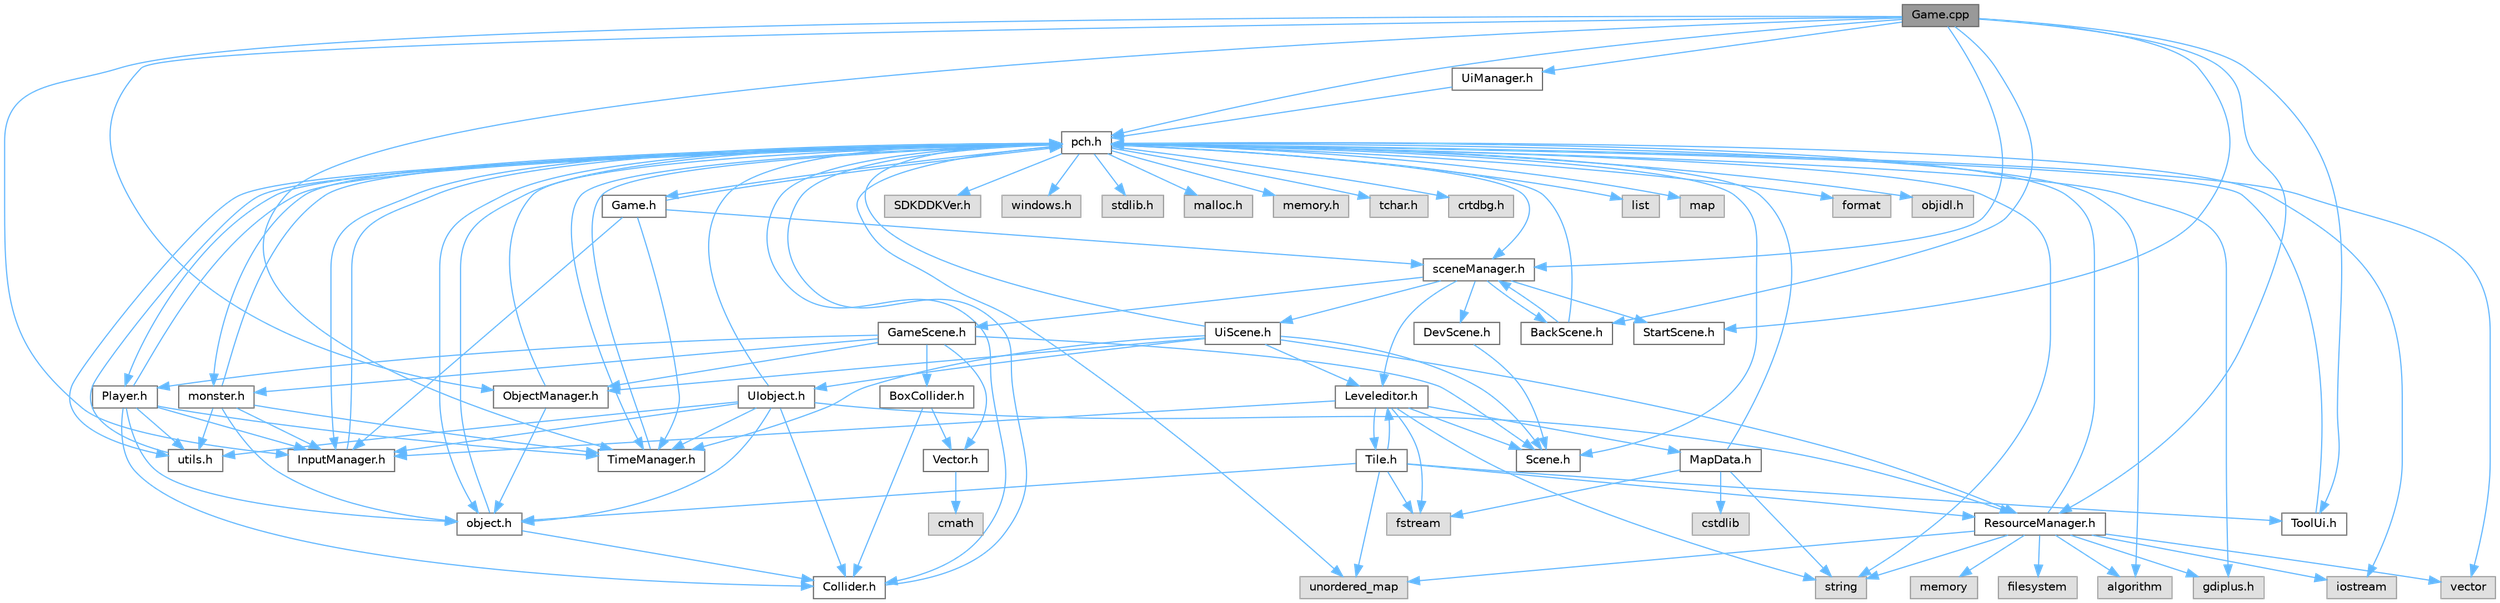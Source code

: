 digraph "Game.cpp"
{
 // LATEX_PDF_SIZE
  bgcolor="transparent";
  edge [fontname=Helvetica,fontsize=10,labelfontname=Helvetica,labelfontsize=10];
  node [fontname=Helvetica,fontsize=10,shape=box,height=0.2,width=0.4];
  Node1 [id="Node000001",label="Game.cpp",height=0.2,width=0.4,color="gray40", fillcolor="grey60", style="filled", fontcolor="black",tooltip=" "];
  Node1 -> Node2 [id="edge1_Node000001_Node000002",color="steelblue1",style="solid",tooltip=" "];
  Node2 [id="Node000002",label="pch.h",height=0.2,width=0.4,color="grey40", fillcolor="white", style="filled",URL="$pch_8h.html",tooltip=" "];
  Node2 -> Node3 [id="edge2_Node000002_Node000003",color="steelblue1",style="solid",tooltip=" "];
  Node3 [id="Node000003",label="SDKDDKVer.h",height=0.2,width=0.4,color="grey60", fillcolor="#E0E0E0", style="filled",tooltip=" "];
  Node2 -> Node4 [id="edge3_Node000002_Node000004",color="steelblue1",style="solid",tooltip=" "];
  Node4 [id="Node000004",label="windows.h",height=0.2,width=0.4,color="grey60", fillcolor="#E0E0E0", style="filled",tooltip=" "];
  Node2 -> Node5 [id="edge4_Node000002_Node000005",color="steelblue1",style="solid",tooltip=" "];
  Node5 [id="Node000005",label="stdlib.h",height=0.2,width=0.4,color="grey60", fillcolor="#E0E0E0", style="filled",tooltip=" "];
  Node2 -> Node6 [id="edge5_Node000002_Node000006",color="steelblue1",style="solid",tooltip=" "];
  Node6 [id="Node000006",label="malloc.h",height=0.2,width=0.4,color="grey60", fillcolor="#E0E0E0", style="filled",tooltip=" "];
  Node2 -> Node7 [id="edge6_Node000002_Node000007",color="steelblue1",style="solid",tooltip=" "];
  Node7 [id="Node000007",label="memory.h",height=0.2,width=0.4,color="grey60", fillcolor="#E0E0E0", style="filled",tooltip=" "];
  Node2 -> Node8 [id="edge7_Node000002_Node000008",color="steelblue1",style="solid",tooltip=" "];
  Node8 [id="Node000008",label="tchar.h",height=0.2,width=0.4,color="grey60", fillcolor="#E0E0E0", style="filled",tooltip=" "];
  Node2 -> Node9 [id="edge8_Node000002_Node000009",color="steelblue1",style="solid",tooltip=" "];
  Node9 [id="Node000009",label="crtdbg.h",height=0.2,width=0.4,color="grey60", fillcolor="#E0E0E0", style="filled",tooltip=" "];
  Node2 -> Node10 [id="edge9_Node000002_Node000010",color="steelblue1",style="solid",tooltip=" "];
  Node10 [id="Node000010",label="iostream",height=0.2,width=0.4,color="grey60", fillcolor="#E0E0E0", style="filled",tooltip=" "];
  Node2 -> Node11 [id="edge10_Node000002_Node000011",color="steelblue1",style="solid",tooltip=" "];
  Node11 [id="Node000011",label="vector",height=0.2,width=0.4,color="grey60", fillcolor="#E0E0E0", style="filled",tooltip=" "];
  Node2 -> Node12 [id="edge11_Node000002_Node000012",color="steelblue1",style="solid",tooltip=" "];
  Node12 [id="Node000012",label="string",height=0.2,width=0.4,color="grey60", fillcolor="#E0E0E0", style="filled",tooltip=" "];
  Node2 -> Node13 [id="edge12_Node000002_Node000013",color="steelblue1",style="solid",tooltip=" "];
  Node13 [id="Node000013",label="list",height=0.2,width=0.4,color="grey60", fillcolor="#E0E0E0", style="filled",tooltip=" "];
  Node2 -> Node14 [id="edge13_Node000002_Node000014",color="steelblue1",style="solid",tooltip=" "];
  Node14 [id="Node000014",label="map",height=0.2,width=0.4,color="grey60", fillcolor="#E0E0E0", style="filled",tooltip=" "];
  Node2 -> Node15 [id="edge14_Node000002_Node000015",color="steelblue1",style="solid",tooltip=" "];
  Node15 [id="Node000015",label="unordered_map",height=0.2,width=0.4,color="grey60", fillcolor="#E0E0E0", style="filled",tooltip=" "];
  Node2 -> Node16 [id="edge15_Node000002_Node000016",color="steelblue1",style="solid",tooltip=" "];
  Node16 [id="Node000016",label="algorithm",height=0.2,width=0.4,color="grey60", fillcolor="#E0E0E0", style="filled",tooltip=" "];
  Node2 -> Node17 [id="edge16_Node000002_Node000017",color="steelblue1",style="solid",tooltip=" "];
  Node17 [id="Node000017",label="format",height=0.2,width=0.4,color="grey60", fillcolor="#E0E0E0", style="filled",tooltip=" "];
  Node2 -> Node18 [id="edge17_Node000002_Node000018",color="steelblue1",style="solid",tooltip=" "];
  Node18 [id="Node000018",label="objidl.h",height=0.2,width=0.4,color="grey60", fillcolor="#E0E0E0", style="filled",tooltip=" "];
  Node2 -> Node19 [id="edge18_Node000002_Node000019",color="steelblue1",style="solid",tooltip=" "];
  Node19 [id="Node000019",label="gdiplus.h",height=0.2,width=0.4,color="grey60", fillcolor="#E0E0E0", style="filled",tooltip=" "];
  Node2 -> Node20 [id="edge19_Node000002_Node000020",color="steelblue1",style="solid",tooltip=" "];
  Node20 [id="Node000020",label="sceneManager.h",height=0.2,width=0.4,color="grey40", fillcolor="white", style="filled",URL="$scene_manager_8h.html",tooltip=" "];
  Node20 -> Node21 [id="edge20_Node000020_Node000021",color="steelblue1",style="solid",tooltip=" "];
  Node21 [id="Node000021",label="DevScene.h",height=0.2,width=0.4,color="grey40", fillcolor="white", style="filled",URL="$_dev_scene_8h.html",tooltip=" "];
  Node21 -> Node22 [id="edge21_Node000021_Node000022",color="steelblue1",style="solid",tooltip=" "];
  Node22 [id="Node000022",label="Scene.h",height=0.2,width=0.4,color="grey40", fillcolor="white", style="filled",URL="$_scene_8h.html",tooltip=" "];
  Node20 -> Node23 [id="edge22_Node000020_Node000023",color="steelblue1",style="solid",tooltip=" "];
  Node23 [id="Node000023",label="GameScene.h",height=0.2,width=0.4,color="grey40", fillcolor="white", style="filled",URL="$_game_scene_8h.html",tooltip=" "];
  Node23 -> Node22 [id="edge23_Node000023_Node000022",color="steelblue1",style="solid",tooltip=" "];
  Node23 -> Node24 [id="edge24_Node000023_Node000024",color="steelblue1",style="solid",tooltip=" "];
  Node24 [id="Node000024",label="Vector.h",height=0.2,width=0.4,color="grey40", fillcolor="white", style="filled",URL="$_vector_8h.html",tooltip=" "];
  Node24 -> Node25 [id="edge25_Node000024_Node000025",color="steelblue1",style="solid",tooltip=" "];
  Node25 [id="Node000025",label="cmath",height=0.2,width=0.4,color="grey60", fillcolor="#E0E0E0", style="filled",tooltip=" "];
  Node23 -> Node26 [id="edge26_Node000023_Node000026",color="steelblue1",style="solid",tooltip=" "];
  Node26 [id="Node000026",label="ObjectManager.h",height=0.2,width=0.4,color="grey40", fillcolor="white", style="filled",URL="$_object_manager_8h.html",tooltip=" "];
  Node26 -> Node2 [id="edge27_Node000026_Node000002",color="steelblue1",style="solid",tooltip=" "];
  Node26 -> Node27 [id="edge28_Node000026_Node000027",color="steelblue1",style="solid",tooltip=" "];
  Node27 [id="Node000027",label="object.h",height=0.2,width=0.4,color="grey40", fillcolor="white", style="filled",URL="$object_8h.html",tooltip=" "];
  Node27 -> Node2 [id="edge29_Node000027_Node000002",color="steelblue1",style="solid",tooltip=" "];
  Node27 -> Node28 [id="edge30_Node000027_Node000028",color="steelblue1",style="solid",tooltip=" "];
  Node28 [id="Node000028",label="Collider.h",height=0.2,width=0.4,color="grey40", fillcolor="white", style="filled",URL="$_collider_8h.html",tooltip=" "];
  Node28 -> Node2 [id="edge31_Node000028_Node000002",color="steelblue1",style="solid",tooltip=" "];
  Node23 -> Node29 [id="edge32_Node000023_Node000029",color="steelblue1",style="solid",tooltip=" "];
  Node29 [id="Node000029",label="Player.h",height=0.2,width=0.4,color="grey40", fillcolor="white", style="filled",URL="$_player_8h.html",tooltip=" "];
  Node29 -> Node30 [id="edge33_Node000029_Node000030",color="steelblue1",style="solid",tooltip=" "];
  Node30 [id="Node000030",label="InputManager.h",height=0.2,width=0.4,color="grey40", fillcolor="white", style="filled",URL="$_input_manager_8h.html",tooltip=" "];
  Node30 -> Node2 [id="edge34_Node000030_Node000002",color="steelblue1",style="solid",tooltip=" "];
  Node29 -> Node31 [id="edge35_Node000029_Node000031",color="steelblue1",style="solid",tooltip=" "];
  Node31 [id="Node000031",label="TimeManager.h",height=0.2,width=0.4,color="grey40", fillcolor="white", style="filled",URL="$_time_manager_8h.html",tooltip=" "];
  Node31 -> Node2 [id="edge36_Node000031_Node000002",color="steelblue1",style="solid",tooltip=" "];
  Node29 -> Node27 [id="edge37_Node000029_Node000027",color="steelblue1",style="solid",tooltip=" "];
  Node29 -> Node32 [id="edge38_Node000029_Node000032",color="steelblue1",style="solid",tooltip=" "];
  Node32 [id="Node000032",label="utils.h",height=0.2,width=0.4,color="grey40", fillcolor="white", style="filled",URL="$utils_8h.html",tooltip=" "];
  Node32 -> Node2 [id="edge39_Node000032_Node000002",color="steelblue1",style="solid",tooltip=" "];
  Node29 -> Node28 [id="edge40_Node000029_Node000028",color="steelblue1",style="solid",tooltip=" "];
  Node29 -> Node2 [id="edge41_Node000029_Node000002",color="steelblue1",style="solid",tooltip=" "];
  Node23 -> Node33 [id="edge42_Node000023_Node000033",color="steelblue1",style="solid",tooltip=" "];
  Node33 [id="Node000033",label="monster.h",height=0.2,width=0.4,color="grey40", fillcolor="white", style="filled",URL="$monster_8h.html",tooltip=" "];
  Node33 -> Node2 [id="edge43_Node000033_Node000002",color="steelblue1",style="solid",tooltip=" "];
  Node33 -> Node30 [id="edge44_Node000033_Node000030",color="steelblue1",style="solid",tooltip=" "];
  Node33 -> Node31 [id="edge45_Node000033_Node000031",color="steelblue1",style="solid",tooltip=" "];
  Node33 -> Node27 [id="edge46_Node000033_Node000027",color="steelblue1",style="solid",tooltip=" "];
  Node33 -> Node32 [id="edge47_Node000033_Node000032",color="steelblue1",style="solid",tooltip=" "];
  Node23 -> Node34 [id="edge48_Node000023_Node000034",color="steelblue1",style="solid",tooltip=" "];
  Node34 [id="Node000034",label="BoxCollider.h",height=0.2,width=0.4,color="grey40", fillcolor="white", style="filled",URL="$_box_collider_8h.html",tooltip=" "];
  Node34 -> Node28 [id="edge49_Node000034_Node000028",color="steelblue1",style="solid",tooltip=" "];
  Node34 -> Node24 [id="edge50_Node000034_Node000024",color="steelblue1",style="solid",tooltip=" "];
  Node20 -> Node35 [id="edge51_Node000020_Node000035",color="steelblue1",style="solid",tooltip=" "];
  Node35 [id="Node000035",label="Leveleditor.h",height=0.2,width=0.4,color="grey40", fillcolor="white", style="filled",URL="$_leveleditor_8h.html",tooltip=" "];
  Node35 -> Node22 [id="edge52_Node000035_Node000022",color="steelblue1",style="solid",tooltip=" "];
  Node35 -> Node30 [id="edge53_Node000035_Node000030",color="steelblue1",style="solid",tooltip=" "];
  Node35 -> Node36 [id="edge54_Node000035_Node000036",color="steelblue1",style="solid",tooltip=" "];
  Node36 [id="Node000036",label="MapData.h",height=0.2,width=0.4,color="grey40", fillcolor="white", style="filled",URL="$_map_data_8h.html",tooltip=" "];
  Node36 -> Node2 [id="edge55_Node000036_Node000002",color="steelblue1",style="solid",tooltip=" "];
  Node36 -> Node12 [id="edge56_Node000036_Node000012",color="steelblue1",style="solid",tooltip=" "];
  Node36 -> Node37 [id="edge57_Node000036_Node000037",color="steelblue1",style="solid",tooltip=" "];
  Node37 [id="Node000037",label="fstream",height=0.2,width=0.4,color="grey60", fillcolor="#E0E0E0", style="filled",tooltip=" "];
  Node36 -> Node38 [id="edge58_Node000036_Node000038",color="steelblue1",style="solid",tooltip=" "];
  Node38 [id="Node000038",label="cstdlib",height=0.2,width=0.4,color="grey60", fillcolor="#E0E0E0", style="filled",tooltip=" "];
  Node35 -> Node39 [id="edge59_Node000035_Node000039",color="steelblue1",style="solid",tooltip=" "];
  Node39 [id="Node000039",label="Tile.h",height=0.2,width=0.4,color="grey40", fillcolor="white", style="filled",URL="$_tile_8h.html",tooltip=" "];
  Node39 -> Node27 [id="edge60_Node000039_Node000027",color="steelblue1",style="solid",tooltip=" "];
  Node39 -> Node35 [id="edge61_Node000039_Node000035",color="steelblue1",style="solid",tooltip=" "];
  Node39 -> Node37 [id="edge62_Node000039_Node000037",color="steelblue1",style="solid",tooltip=" "];
  Node39 -> Node40 [id="edge63_Node000039_Node000040",color="steelblue1",style="solid",tooltip=" "];
  Node40 [id="Node000040",label="ResourceManager.h",height=0.2,width=0.4,color="grey40", fillcolor="white", style="filled",URL="$_resource_manager_8h.html",tooltip=" "];
  Node40 -> Node2 [id="edge64_Node000040_Node000002",color="steelblue1",style="solid",tooltip=" "];
  Node40 -> Node41 [id="edge65_Node000040_Node000041",color="steelblue1",style="solid",tooltip=" "];
  Node41 [id="Node000041",label="filesystem",height=0.2,width=0.4,color="grey60", fillcolor="#E0E0E0", style="filled",tooltip=" "];
  Node40 -> Node19 [id="edge66_Node000040_Node000019",color="steelblue1",style="solid",tooltip=" "];
  Node40 -> Node15 [id="edge67_Node000040_Node000015",color="steelblue1",style="solid",tooltip=" "];
  Node40 -> Node11 [id="edge68_Node000040_Node000011",color="steelblue1",style="solid",tooltip=" "];
  Node40 -> Node12 [id="edge69_Node000040_Node000012",color="steelblue1",style="solid",tooltip=" "];
  Node40 -> Node10 [id="edge70_Node000040_Node000010",color="steelblue1",style="solid",tooltip=" "];
  Node40 -> Node16 [id="edge71_Node000040_Node000016",color="steelblue1",style="solid",tooltip=" "];
  Node40 -> Node42 [id="edge72_Node000040_Node000042",color="steelblue1",style="solid",tooltip=" "];
  Node42 [id="Node000042",label="memory",height=0.2,width=0.4,color="grey60", fillcolor="#E0E0E0", style="filled",tooltip=" "];
  Node39 -> Node43 [id="edge73_Node000039_Node000043",color="steelblue1",style="solid",tooltip=" "];
  Node43 [id="Node000043",label="ToolUi.h",height=0.2,width=0.4,color="grey40", fillcolor="white", style="filled",URL="$_tool_ui_8h.html",tooltip=" "];
  Node43 -> Node2 [id="edge74_Node000043_Node000002",color="steelblue1",style="solid",tooltip=" "];
  Node39 -> Node15 [id="edge75_Node000039_Node000015",color="steelblue1",style="solid",tooltip=" "];
  Node35 -> Node12 [id="edge76_Node000035_Node000012",color="steelblue1",style="solid",tooltip=" "];
  Node35 -> Node37 [id="edge77_Node000035_Node000037",color="steelblue1",style="solid",tooltip=" "];
  Node20 -> Node44 [id="edge78_Node000020_Node000044",color="steelblue1",style="solid",tooltip=" "];
  Node44 [id="Node000044",label="StartScene.h",height=0.2,width=0.4,color="grey40", fillcolor="white", style="filled",URL="$_start_scene_8h.html",tooltip=" "];
  Node20 -> Node45 [id="edge79_Node000020_Node000045",color="steelblue1",style="solid",tooltip=" "];
  Node45 [id="Node000045",label="UiScene.h",height=0.2,width=0.4,color="grey40", fillcolor="white", style="filled",URL="$_ui_scene_8h.html",tooltip=" "];
  Node45 -> Node2 [id="edge80_Node000045_Node000002",color="steelblue1",style="solid",tooltip=" "];
  Node45 -> Node31 [id="edge81_Node000045_Node000031",color="steelblue1",style="solid",tooltip=" "];
  Node45 -> Node35 [id="edge82_Node000045_Node000035",color="steelblue1",style="solid",tooltip=" "];
  Node45 -> Node40 [id="edge83_Node000045_Node000040",color="steelblue1",style="solid",tooltip=" "];
  Node45 -> Node26 [id="edge84_Node000045_Node000026",color="steelblue1",style="solid",tooltip=" "];
  Node45 -> Node46 [id="edge85_Node000045_Node000046",color="steelblue1",style="solid",tooltip=" "];
  Node46 [id="Node000046",label="UIobject.h",height=0.2,width=0.4,color="grey40", fillcolor="white", style="filled",URL="$_u_iobject_8h.html",tooltip=" "];
  Node46 -> Node27 [id="edge86_Node000046_Node000027",color="steelblue1",style="solid",tooltip=" "];
  Node46 -> Node30 [id="edge87_Node000046_Node000030",color="steelblue1",style="solid",tooltip=" "];
  Node46 -> Node31 [id="edge88_Node000046_Node000031",color="steelblue1",style="solid",tooltip=" "];
  Node46 -> Node32 [id="edge89_Node000046_Node000032",color="steelblue1",style="solid",tooltip=" "];
  Node46 -> Node28 [id="edge90_Node000046_Node000028",color="steelblue1",style="solid",tooltip=" "];
  Node46 -> Node2 [id="edge91_Node000046_Node000002",color="steelblue1",style="solid",tooltip=" "];
  Node46 -> Node40 [id="edge92_Node000046_Node000040",color="steelblue1",style="solid",tooltip=" "];
  Node45 -> Node22 [id="edge93_Node000045_Node000022",color="steelblue1",style="solid",tooltip=" "];
  Node20 -> Node47 [id="edge94_Node000020_Node000047",color="steelblue1",style="solid",tooltip=" "];
  Node47 [id="Node000047",label="BackScene.h",height=0.2,width=0.4,color="grey40", fillcolor="white", style="filled",URL="$_back_scene_8h.html",tooltip=" "];
  Node47 -> Node2 [id="edge95_Node000047_Node000002",color="steelblue1",style="solid",tooltip=" "];
  Node47 -> Node20 [id="edge96_Node000047_Node000020",color="steelblue1",style="solid",tooltip=" "];
  Node2 -> Node30 [id="edge97_Node000002_Node000030",color="steelblue1",style="solid",tooltip=" "];
  Node2 -> Node31 [id="edge98_Node000002_Node000031",color="steelblue1",style="solid",tooltip=" "];
  Node2 -> Node22 [id="edge99_Node000002_Node000022",color="steelblue1",style="solid",tooltip=" "];
  Node2 -> Node32 [id="edge100_Node000002_Node000032",color="steelblue1",style="solid",tooltip=" "];
  Node2 -> Node27 [id="edge101_Node000002_Node000027",color="steelblue1",style="solid",tooltip=" "];
  Node2 -> Node28 [id="edge102_Node000002_Node000028",color="steelblue1",style="solid",tooltip=" "];
  Node2 -> Node29 [id="edge103_Node000002_Node000029",color="steelblue1",style="solid",tooltip=" "];
  Node2 -> Node33 [id="edge104_Node000002_Node000033",color="steelblue1",style="solid",tooltip=" "];
  Node2 -> Node48 [id="edge105_Node000002_Node000048",color="steelblue1",style="solid",tooltip=" "];
  Node48 [id="Node000048",label="Game.h",height=0.2,width=0.4,color="grey40", fillcolor="white", style="filled",URL="$_game_8h.html",tooltip=" "];
  Node48 -> Node2 [id="edge106_Node000048_Node000002",color="steelblue1",style="solid",tooltip=" "];
  Node48 -> Node20 [id="edge107_Node000048_Node000020",color="steelblue1",style="solid",tooltip=" "];
  Node48 -> Node30 [id="edge108_Node000048_Node000030",color="steelblue1",style="solid",tooltip=" "];
  Node48 -> Node31 [id="edge109_Node000048_Node000031",color="steelblue1",style="solid",tooltip=" "];
  Node1 -> Node20 [id="edge110_Node000001_Node000020",color="steelblue1",style="solid",tooltip=" "];
  Node1 -> Node30 [id="edge111_Node000001_Node000030",color="steelblue1",style="solid",tooltip=" "];
  Node1 -> Node31 [id="edge112_Node000001_Node000031",color="steelblue1",style="solid",tooltip=" "];
  Node1 -> Node49 [id="edge113_Node000001_Node000049",color="steelblue1",style="solid",tooltip=" "];
  Node49 [id="Node000049",label="UiManager.h",height=0.2,width=0.4,color="grey40", fillcolor="white", style="filled",URL="$_ui_manager_8h.html",tooltip=" "];
  Node49 -> Node2 [id="edge114_Node000049_Node000002",color="steelblue1",style="solid",tooltip=" "];
  Node1 -> Node26 [id="edge115_Node000001_Node000026",color="steelblue1",style="solid",tooltip=" "];
  Node1 -> Node40 [id="edge116_Node000001_Node000040",color="steelblue1",style="solid",tooltip=" "];
  Node1 -> Node43 [id="edge117_Node000001_Node000043",color="steelblue1",style="solid",tooltip=" "];
  Node1 -> Node44 [id="edge118_Node000001_Node000044",color="steelblue1",style="solid",tooltip=" "];
  Node1 -> Node47 [id="edge119_Node000001_Node000047",color="steelblue1",style="solid",tooltip=" "];
}
